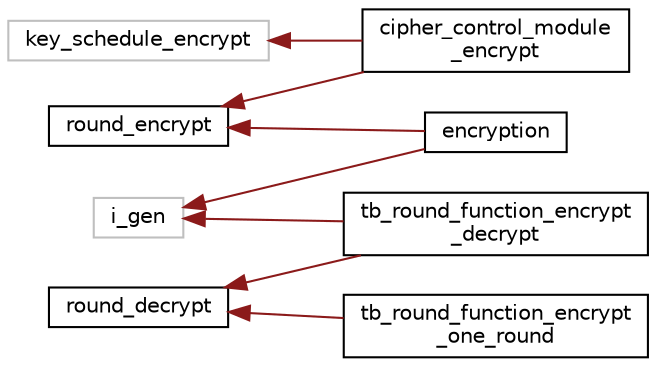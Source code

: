 digraph "Graphical Class Hierarchy"
{
 // INTERACTIVE_SVG=YES
  edge [fontname="Helvetica",fontsize="10",labelfontname="Helvetica",labelfontsize="10"];
  node [fontname="Helvetica",fontsize="10",shape=record];
  rankdir="LR";
  Node13 [label="i_gen",height=0.2,width=0.4,color="grey75", fillcolor="white", style="filled"];
  Node13 -> Node2 [dir="back",color="firebrick4",fontsize="10",style="solid",fontname="Helvetica"];
  Node2 [label="encryption",height=0.2,width=0.4,color="black", fillcolor="white", style="filled",URL="$d3/d48/enumencryption.html"];
  Node13 -> Node9 [dir="back",color="firebrick4",fontsize="10",style="solid",fontname="Helvetica"];
  Node9 [label="tb_round_function_encrypt\l_decrypt",height=0.2,width=0.4,color="black", fillcolor="white", style="filled",URL="$de/d77/enumtb__round__function__encrypt__decrypt.html"];
  Node11 [label="key_schedule_encrypt",height=0.2,width=0.4,color="grey75", fillcolor="white", style="filled"];
  Node11 -> Node1 [dir="back",color="firebrick4",fontsize="10",style="solid",fontname="Helvetica"];
  Node1 [label="cipher_control_module\l_encrypt",height=0.2,width=0.4,color="black", fillcolor="white", style="filled",URL="$df/d49/enumcipher__control__module__encrypt.html"];
  Node8 [label="round_decrypt",height=0.2,width=0.4,color="black", fillcolor="white", style="filled",URL="$d9/d37/enumround__decrypt.html"];
  Node8 -> Node9 [dir="back",color="firebrick4",fontsize="10",style="solid",fontname="Helvetica"];
  Node8 -> Node10 [dir="back",color="firebrick4",fontsize="10",style="solid",fontname="Helvetica"];
  Node10 [label="tb_round_function_encrypt\l_one_round",height=0.2,width=0.4,color="black", fillcolor="white", style="filled",URL="$db/d4d/enumtb__round__function__encrypt__one__round.html"];
  Node0 [label="round_encrypt",height=0.2,width=0.4,color="black", fillcolor="white", style="filled",URL="$d8/d2b/enumround__encrypt.html"];
  Node0 -> Node1 [dir="back",color="firebrick4",fontsize="10",style="solid",fontname="Helvetica"];
  Node0 -> Node2 [dir="back",color="firebrick4",fontsize="10",style="solid",fontname="Helvetica"];
}
